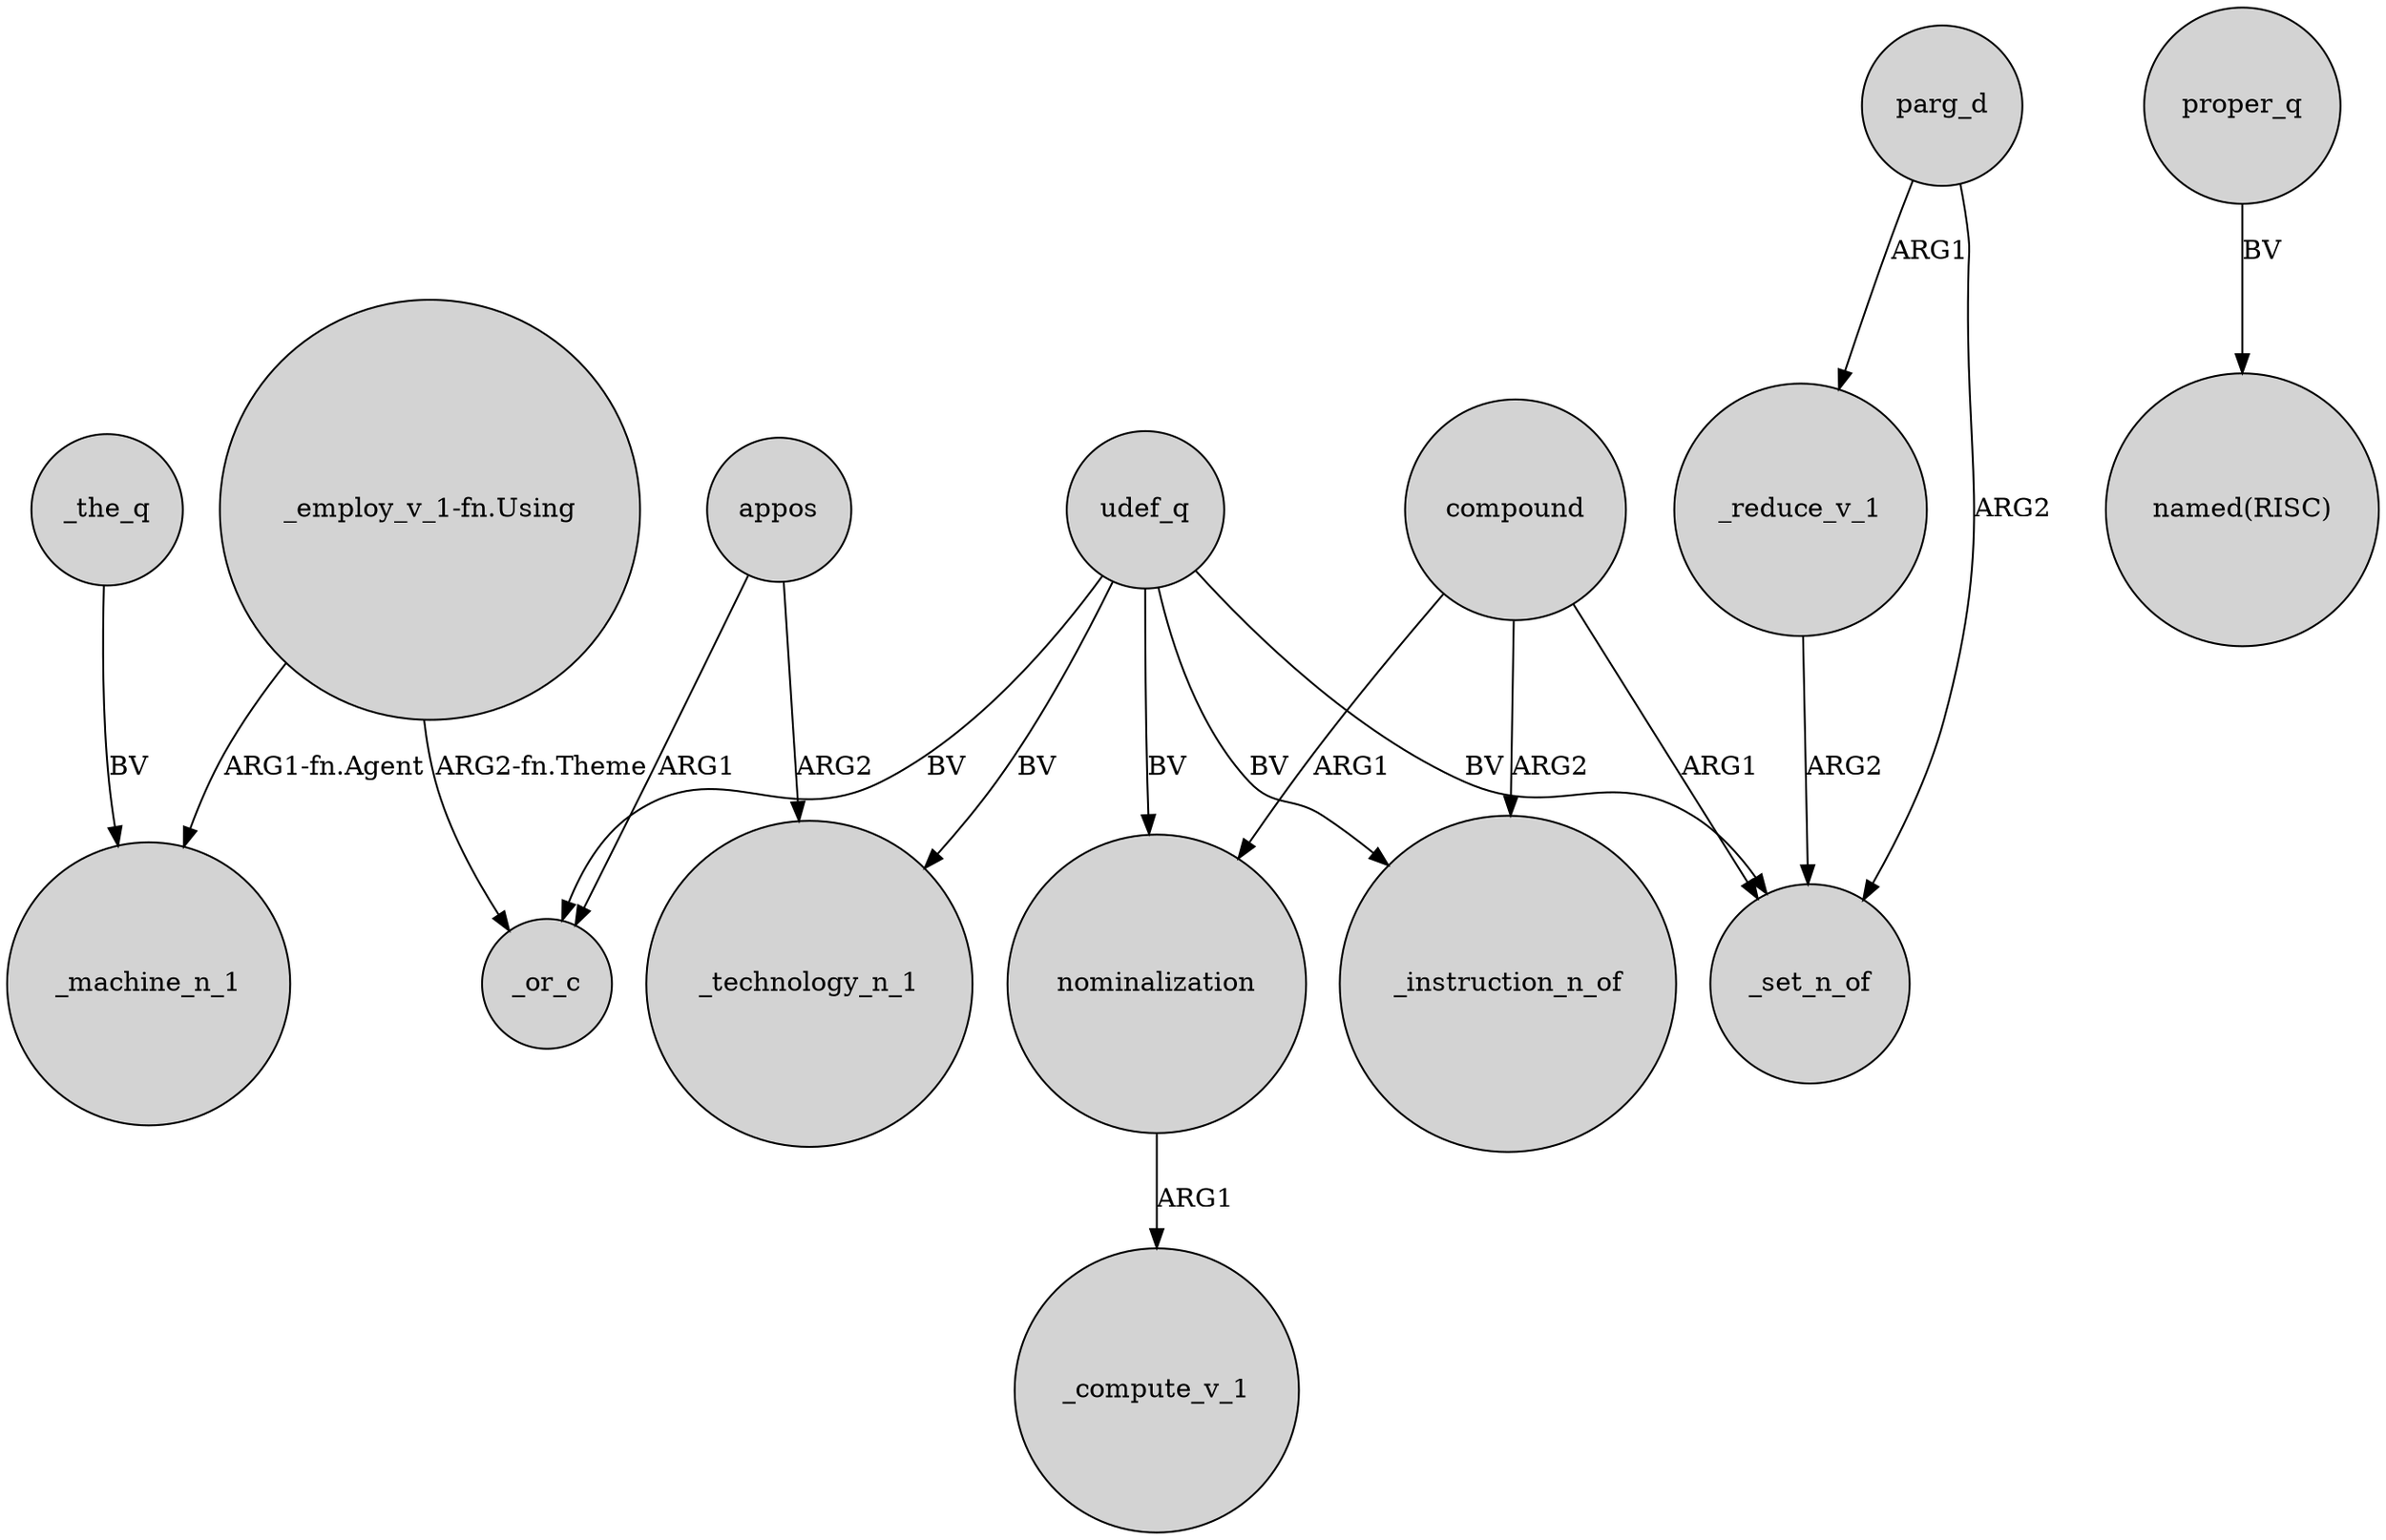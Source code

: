 digraph {
	node [shape=circle style=filled]
	_the_q -> _machine_n_1 [label=BV]
	appos -> _or_c [label=ARG1]
	compound -> _set_n_of [label=ARG1]
	parg_d -> _reduce_v_1 [label=ARG1]
	appos -> _technology_n_1 [label=ARG2]
	udef_q -> _or_c [label=BV]
	udef_q -> nominalization [label=BV]
	udef_q -> _set_n_of [label=BV]
	parg_d -> _set_n_of [label=ARG2]
	compound -> _instruction_n_of [label=ARG2]
	"_employ_v_1-fn.Using" -> _machine_n_1 [label="ARG1-fn.Agent"]
	compound -> nominalization [label=ARG1]
	udef_q -> _instruction_n_of [label=BV]
	nominalization -> _compute_v_1 [label=ARG1]
	"_employ_v_1-fn.Using" -> _or_c [label="ARG2-fn.Theme"]
	proper_q -> "named(RISC)" [label=BV]
	_reduce_v_1 -> _set_n_of [label=ARG2]
	udef_q -> _technology_n_1 [label=BV]
}
